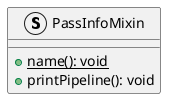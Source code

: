 @startuml

' 类定义
struct PassInfoMixin {
  {static} +name(): void
  + printPipeline(): void
}

@enduml
